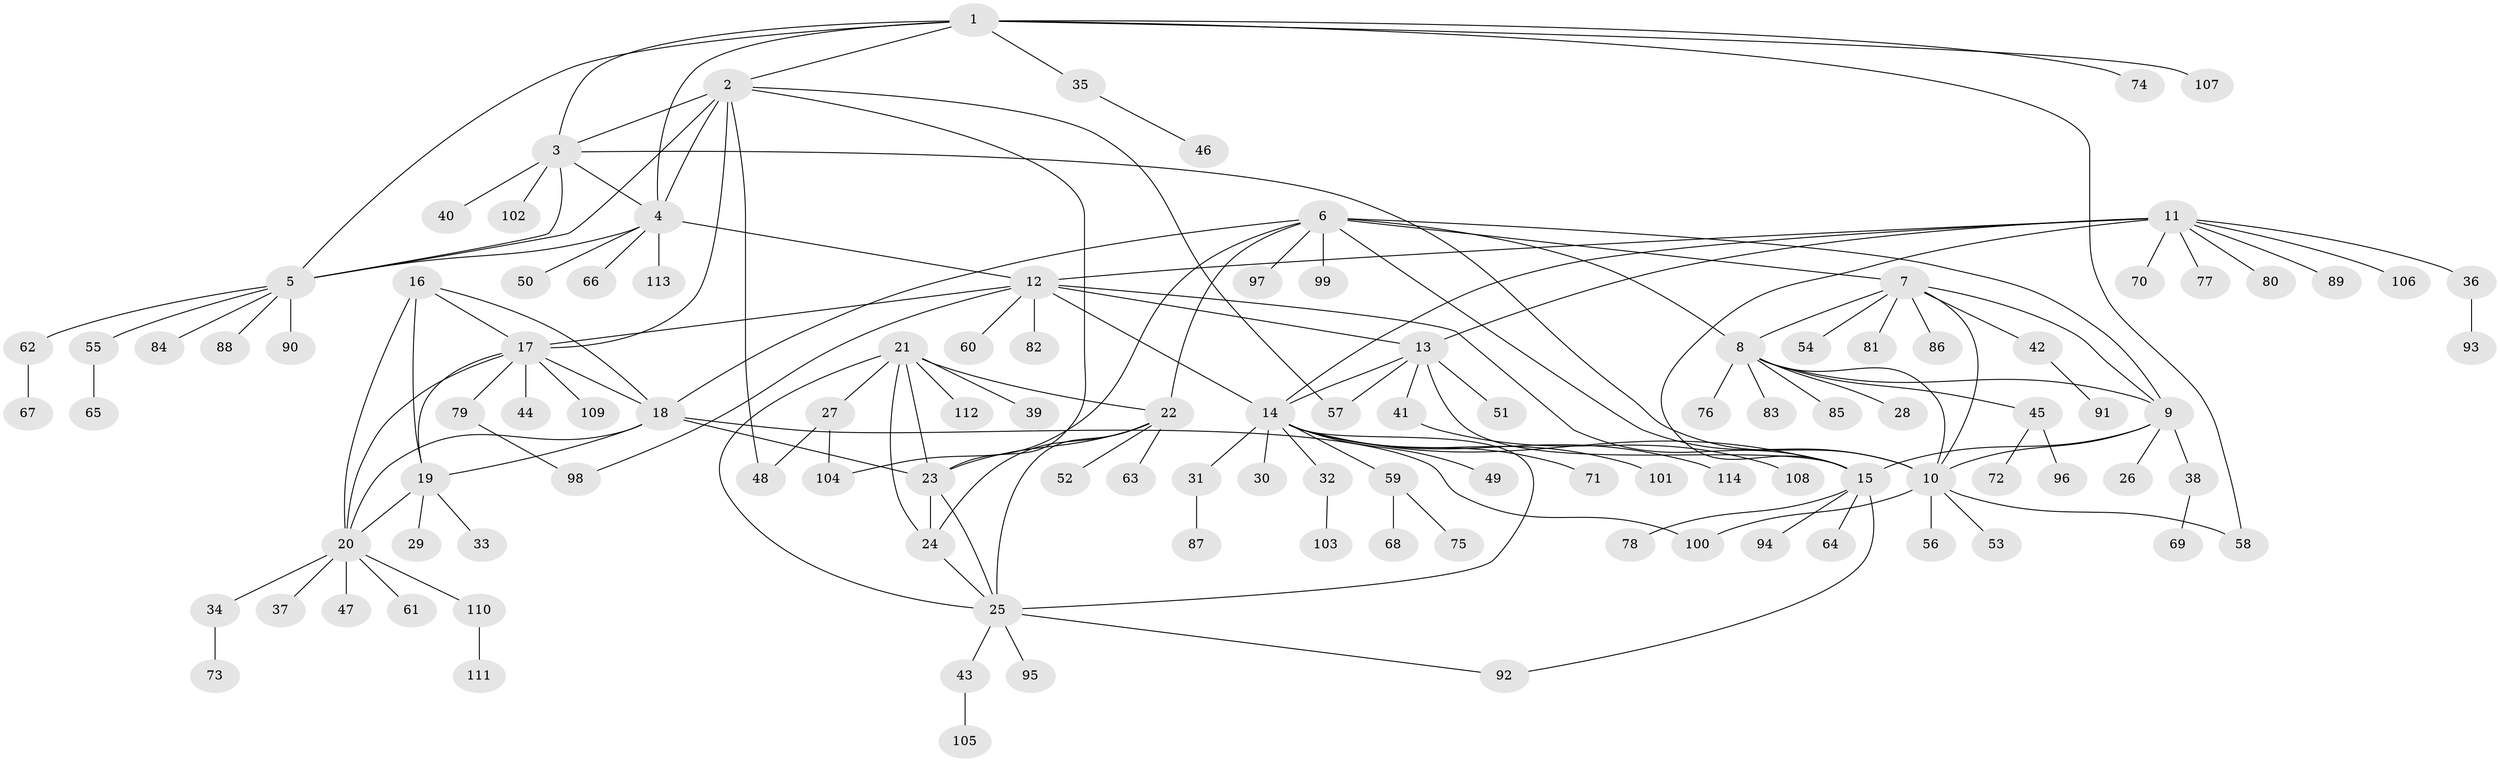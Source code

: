 // coarse degree distribution, {6: 0.034482758620689655, 7: 0.05747126436781609, 12: 0.034482758620689655, 8: 0.04597701149425287, 10: 0.011494252873563218, 9: 0.011494252873563218, 4: 0.011494252873563218, 5: 0.022988505747126436, 1: 0.6551724137931034, 3: 0.034482758620689655, 2: 0.08045977011494253}
// Generated by graph-tools (version 1.1) at 2025/52/02/27/25 19:52:16]
// undirected, 114 vertices, 156 edges
graph export_dot {
graph [start="1"]
  node [color=gray90,style=filled];
  1;
  2;
  3;
  4;
  5;
  6;
  7;
  8;
  9;
  10;
  11;
  12;
  13;
  14;
  15;
  16;
  17;
  18;
  19;
  20;
  21;
  22;
  23;
  24;
  25;
  26;
  27;
  28;
  29;
  30;
  31;
  32;
  33;
  34;
  35;
  36;
  37;
  38;
  39;
  40;
  41;
  42;
  43;
  44;
  45;
  46;
  47;
  48;
  49;
  50;
  51;
  52;
  53;
  54;
  55;
  56;
  57;
  58;
  59;
  60;
  61;
  62;
  63;
  64;
  65;
  66;
  67;
  68;
  69;
  70;
  71;
  72;
  73;
  74;
  75;
  76;
  77;
  78;
  79;
  80;
  81;
  82;
  83;
  84;
  85;
  86;
  87;
  88;
  89;
  90;
  91;
  92;
  93;
  94;
  95;
  96;
  97;
  98;
  99;
  100;
  101;
  102;
  103;
  104;
  105;
  106;
  107;
  108;
  109;
  110;
  111;
  112;
  113;
  114;
  1 -- 2;
  1 -- 3;
  1 -- 4;
  1 -- 5;
  1 -- 35;
  1 -- 58;
  1 -- 74;
  1 -- 107;
  2 -- 3;
  2 -- 4;
  2 -- 5;
  2 -- 17;
  2 -- 23;
  2 -- 48;
  2 -- 57;
  3 -- 4;
  3 -- 5;
  3 -- 10;
  3 -- 40;
  3 -- 102;
  4 -- 5;
  4 -- 12;
  4 -- 50;
  4 -- 66;
  4 -- 113;
  5 -- 55;
  5 -- 62;
  5 -- 84;
  5 -- 88;
  5 -- 90;
  6 -- 7;
  6 -- 8;
  6 -- 9;
  6 -- 10;
  6 -- 18;
  6 -- 22;
  6 -- 97;
  6 -- 99;
  6 -- 104;
  7 -- 8;
  7 -- 9;
  7 -- 10;
  7 -- 42;
  7 -- 54;
  7 -- 81;
  7 -- 86;
  8 -- 9;
  8 -- 10;
  8 -- 28;
  8 -- 45;
  8 -- 76;
  8 -- 83;
  8 -- 85;
  9 -- 10;
  9 -- 15;
  9 -- 26;
  9 -- 38;
  10 -- 53;
  10 -- 56;
  10 -- 58;
  10 -- 100;
  11 -- 12;
  11 -- 13;
  11 -- 14;
  11 -- 15;
  11 -- 36;
  11 -- 70;
  11 -- 77;
  11 -- 80;
  11 -- 89;
  11 -- 106;
  12 -- 13;
  12 -- 14;
  12 -- 15;
  12 -- 17;
  12 -- 60;
  12 -- 82;
  12 -- 98;
  13 -- 14;
  13 -- 15;
  13 -- 41;
  13 -- 51;
  13 -- 57;
  14 -- 15;
  14 -- 25;
  14 -- 30;
  14 -- 31;
  14 -- 32;
  14 -- 49;
  14 -- 59;
  14 -- 71;
  14 -- 101;
  14 -- 114;
  15 -- 64;
  15 -- 78;
  15 -- 92;
  15 -- 94;
  16 -- 17;
  16 -- 18;
  16 -- 19;
  16 -- 20;
  17 -- 18;
  17 -- 19;
  17 -- 20;
  17 -- 44;
  17 -- 79;
  17 -- 109;
  18 -- 19;
  18 -- 20;
  18 -- 23;
  18 -- 100;
  19 -- 20;
  19 -- 29;
  19 -- 33;
  20 -- 34;
  20 -- 37;
  20 -- 47;
  20 -- 61;
  20 -- 110;
  21 -- 22;
  21 -- 23;
  21 -- 24;
  21 -- 25;
  21 -- 27;
  21 -- 39;
  21 -- 112;
  22 -- 23;
  22 -- 24;
  22 -- 25;
  22 -- 52;
  22 -- 63;
  23 -- 24;
  23 -- 25;
  24 -- 25;
  25 -- 43;
  25 -- 92;
  25 -- 95;
  27 -- 48;
  27 -- 104;
  31 -- 87;
  32 -- 103;
  34 -- 73;
  35 -- 46;
  36 -- 93;
  38 -- 69;
  41 -- 108;
  42 -- 91;
  43 -- 105;
  45 -- 72;
  45 -- 96;
  55 -- 65;
  59 -- 68;
  59 -- 75;
  62 -- 67;
  79 -- 98;
  110 -- 111;
}
